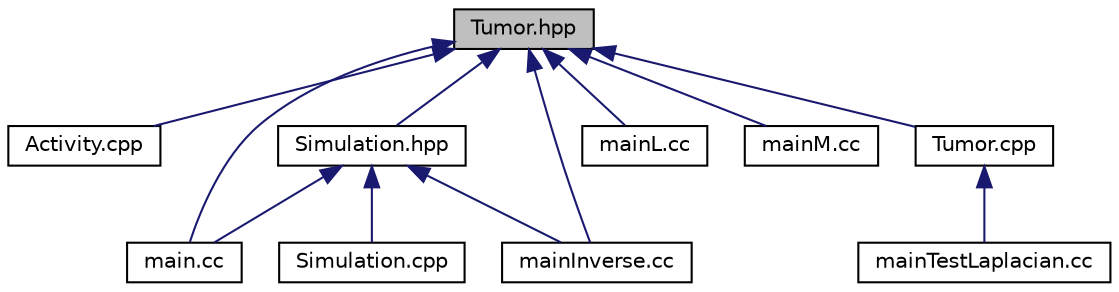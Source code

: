 digraph "Tumor.hpp"
{
  edge [fontname="Helvetica",fontsize="10",labelfontname="Helvetica",labelfontsize="10"];
  node [fontname="Helvetica",fontsize="10",shape=record];
  Node1 [label="Tumor.hpp",height=0.2,width=0.4,color="black", fillcolor="grey75", style="filled", fontcolor="black"];
  Node1 -> Node2 [dir="back",color="midnightblue",fontsize="10",style="solid",fontname="Helvetica"];
  Node2 [label="Activity.cpp",height=0.2,width=0.4,color="black", fillcolor="white", style="filled",URL="$_activity_8cpp.html"];
  Node1 -> Node3 [dir="back",color="midnightblue",fontsize="10",style="solid",fontname="Helvetica"];
  Node3 [label="main.cc",height=0.2,width=0.4,color="black", fillcolor="white", style="filled",URL="$main_8cc.html",tooltip="Tumor simulation through time. "];
  Node1 -> Node4 [dir="back",color="midnightblue",fontsize="10",style="solid",fontname="Helvetica"];
  Node4 [label="Simulation.hpp",height=0.2,width=0.4,color="black", fillcolor="white", style="filled",URL="$_simulation_8hpp.html"];
  Node4 -> Node3 [dir="back",color="midnightblue",fontsize="10",style="solid",fontname="Helvetica"];
  Node4 -> Node5 [dir="back",color="midnightblue",fontsize="10",style="solid",fontname="Helvetica"];
  Node5 [label="mainInverse.cc",height=0.2,width=0.4,color="black", fillcolor="white", style="filled",URL="$main_inverse_8cc.html"];
  Node4 -> Node6 [dir="back",color="midnightblue",fontsize="10",style="solid",fontname="Helvetica"];
  Node6 [label="Simulation.cpp",height=0.2,width=0.4,color="black", fillcolor="white", style="filled",URL="$_simulation_8cpp.html"];
  Node1 -> Node5 [dir="back",color="midnightblue",fontsize="10",style="solid",fontname="Helvetica"];
  Node1 -> Node7 [dir="back",color="midnightblue",fontsize="10",style="solid",fontname="Helvetica"];
  Node7 [label="mainL.cc",height=0.2,width=0.4,color="black", fillcolor="white", style="filled",URL="$main_l_8cc.html"];
  Node1 -> Node8 [dir="back",color="midnightblue",fontsize="10",style="solid",fontname="Helvetica"];
  Node8 [label="mainM.cc",height=0.2,width=0.4,color="black", fillcolor="white", style="filled",URL="$main_m_8cc.html"];
  Node1 -> Node9 [dir="back",color="midnightblue",fontsize="10",style="solid",fontname="Helvetica"];
  Node9 [label="Tumor.cpp",height=0.2,width=0.4,color="black", fillcolor="white", style="filled",URL="$_tumor_8cpp.html"];
  Node9 -> Node10 [dir="back",color="midnightblue",fontsize="10",style="solid",fontname="Helvetica"];
  Node10 [label="mainTestLaplacian.cc",height=0.2,width=0.4,color="black", fillcolor="white", style="filled",URL="$main_test_laplacian_8cc.html"];
}

